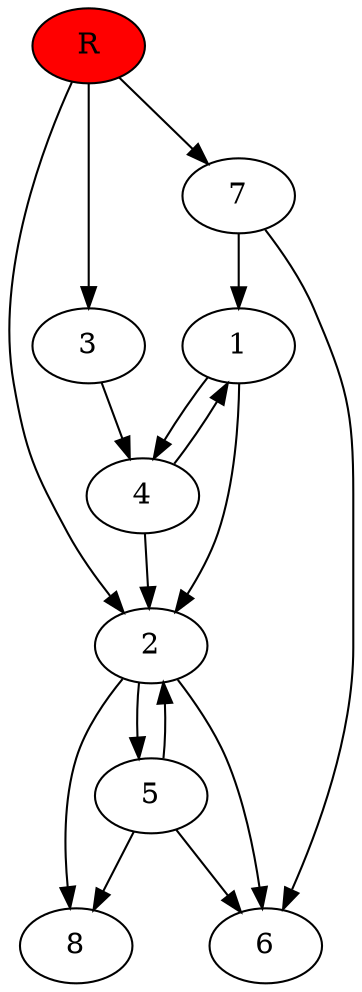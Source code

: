 digraph prb32425 {
	1
	2
	3
	4
	5
	6
	7
	8
	R [fillcolor="#ff0000" style=filled]
	1 -> 2
	1 -> 4
	2 -> 5
	2 -> 6
	2 -> 8
	3 -> 4
	4 -> 1
	4 -> 2
	5 -> 2
	5 -> 6
	5 -> 8
	7 -> 1
	7 -> 6
	R -> 2
	R -> 3
	R -> 7
}
